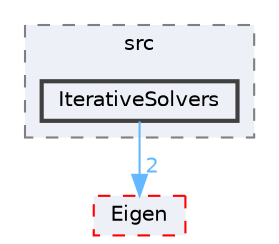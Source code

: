 digraph "external/taskflow/3rd-party/eigen-3.3.7/unsupported/Eigen/src/IterativeSolvers"
{
 // LATEX_PDF_SIZE
  bgcolor="transparent";
  edge [fontname=Helvetica,fontsize=10,labelfontname=Helvetica,labelfontsize=10];
  node [fontname=Helvetica,fontsize=10,shape=box,height=0.2,width=0.4];
  compound=true
  subgraph clusterdir_9f83894f9d9ad8e6fa2d07b6fb700861 {
    graph [ bgcolor="#edf0f7", pencolor="grey50", label="src", fontname=Helvetica,fontsize=10 style="filled,dashed", URL="dir_9f83894f9d9ad8e6fa2d07b6fb700861.html",tooltip=""]
  dir_42b6f58e53157a532cea2381014c6253 [label="IterativeSolvers", fillcolor="#edf0f7", color="grey25", style="filled,bold", URL="dir_42b6f58e53157a532cea2381014c6253.html",tooltip=""];
  }
  dir_d1a47cac98c279670d673fa2afdb8708 [label="Eigen", fillcolor="#edf0f7", color="red", style="filled,dashed", URL="dir_d1a47cac98c279670d673fa2afdb8708.html",tooltip=""];
  dir_42b6f58e53157a532cea2381014c6253->dir_d1a47cac98c279670d673fa2afdb8708 [headlabel="2", labeldistance=1.5 headhref="dir_000424_000237.html" href="dir_000424_000237.html" color="steelblue1" fontcolor="steelblue1"];
}
